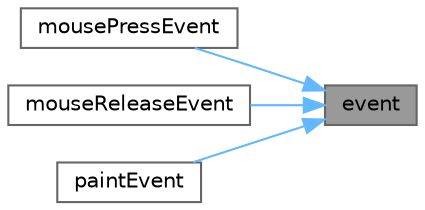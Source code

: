 digraph "event"
{
 // LATEX_PDF_SIZE
  bgcolor="transparent";
  edge [fontname=Helvetica,fontsize=10,labelfontname=Helvetica,labelfontsize=10];
  node [fontname=Helvetica,fontsize=10,shape=box,height=0.2,width=0.4];
  rankdir="RL";
  Node1 [id="Node000001",label="event",height=0.2,width=0.4,color="gray40", fillcolor="grey60", style="filled", fontcolor="black",tooltip=" "];
  Node1 -> Node2 [id="edge1_Node000001_Node000002",dir="back",color="steelblue1",style="solid",tooltip=" "];
  Node2 [id="Node000002",label="mousePressEvent",height=0.2,width=0.4,color="grey40", fillcolor="white", style="filled",URL="$class_login__button.html#a7523c71b2bf60975302287ec8923f80e",tooltip=" "];
  Node1 -> Node3 [id="edge2_Node000001_Node000003",dir="back",color="steelblue1",style="solid",tooltip=" "];
  Node3 [id="Node000003",label="mouseReleaseEvent",height=0.2,width=0.4,color="grey40", fillcolor="white", style="filled",URL="$class_login__button.html#a2de3e1806dc8e5d659fc1f35545a5b87",tooltip=" "];
  Node1 -> Node4 [id="edge3_Node000001_Node000004",dir="back",color="steelblue1",style="solid",tooltip=" "];
  Node4 [id="Node000004",label="paintEvent",height=0.2,width=0.4,color="grey40", fillcolor="white", style="filled",URL="$class_login__button.html#aa71936647c7e332ab07cbec003a8c9a2",tooltip=" "];
}
